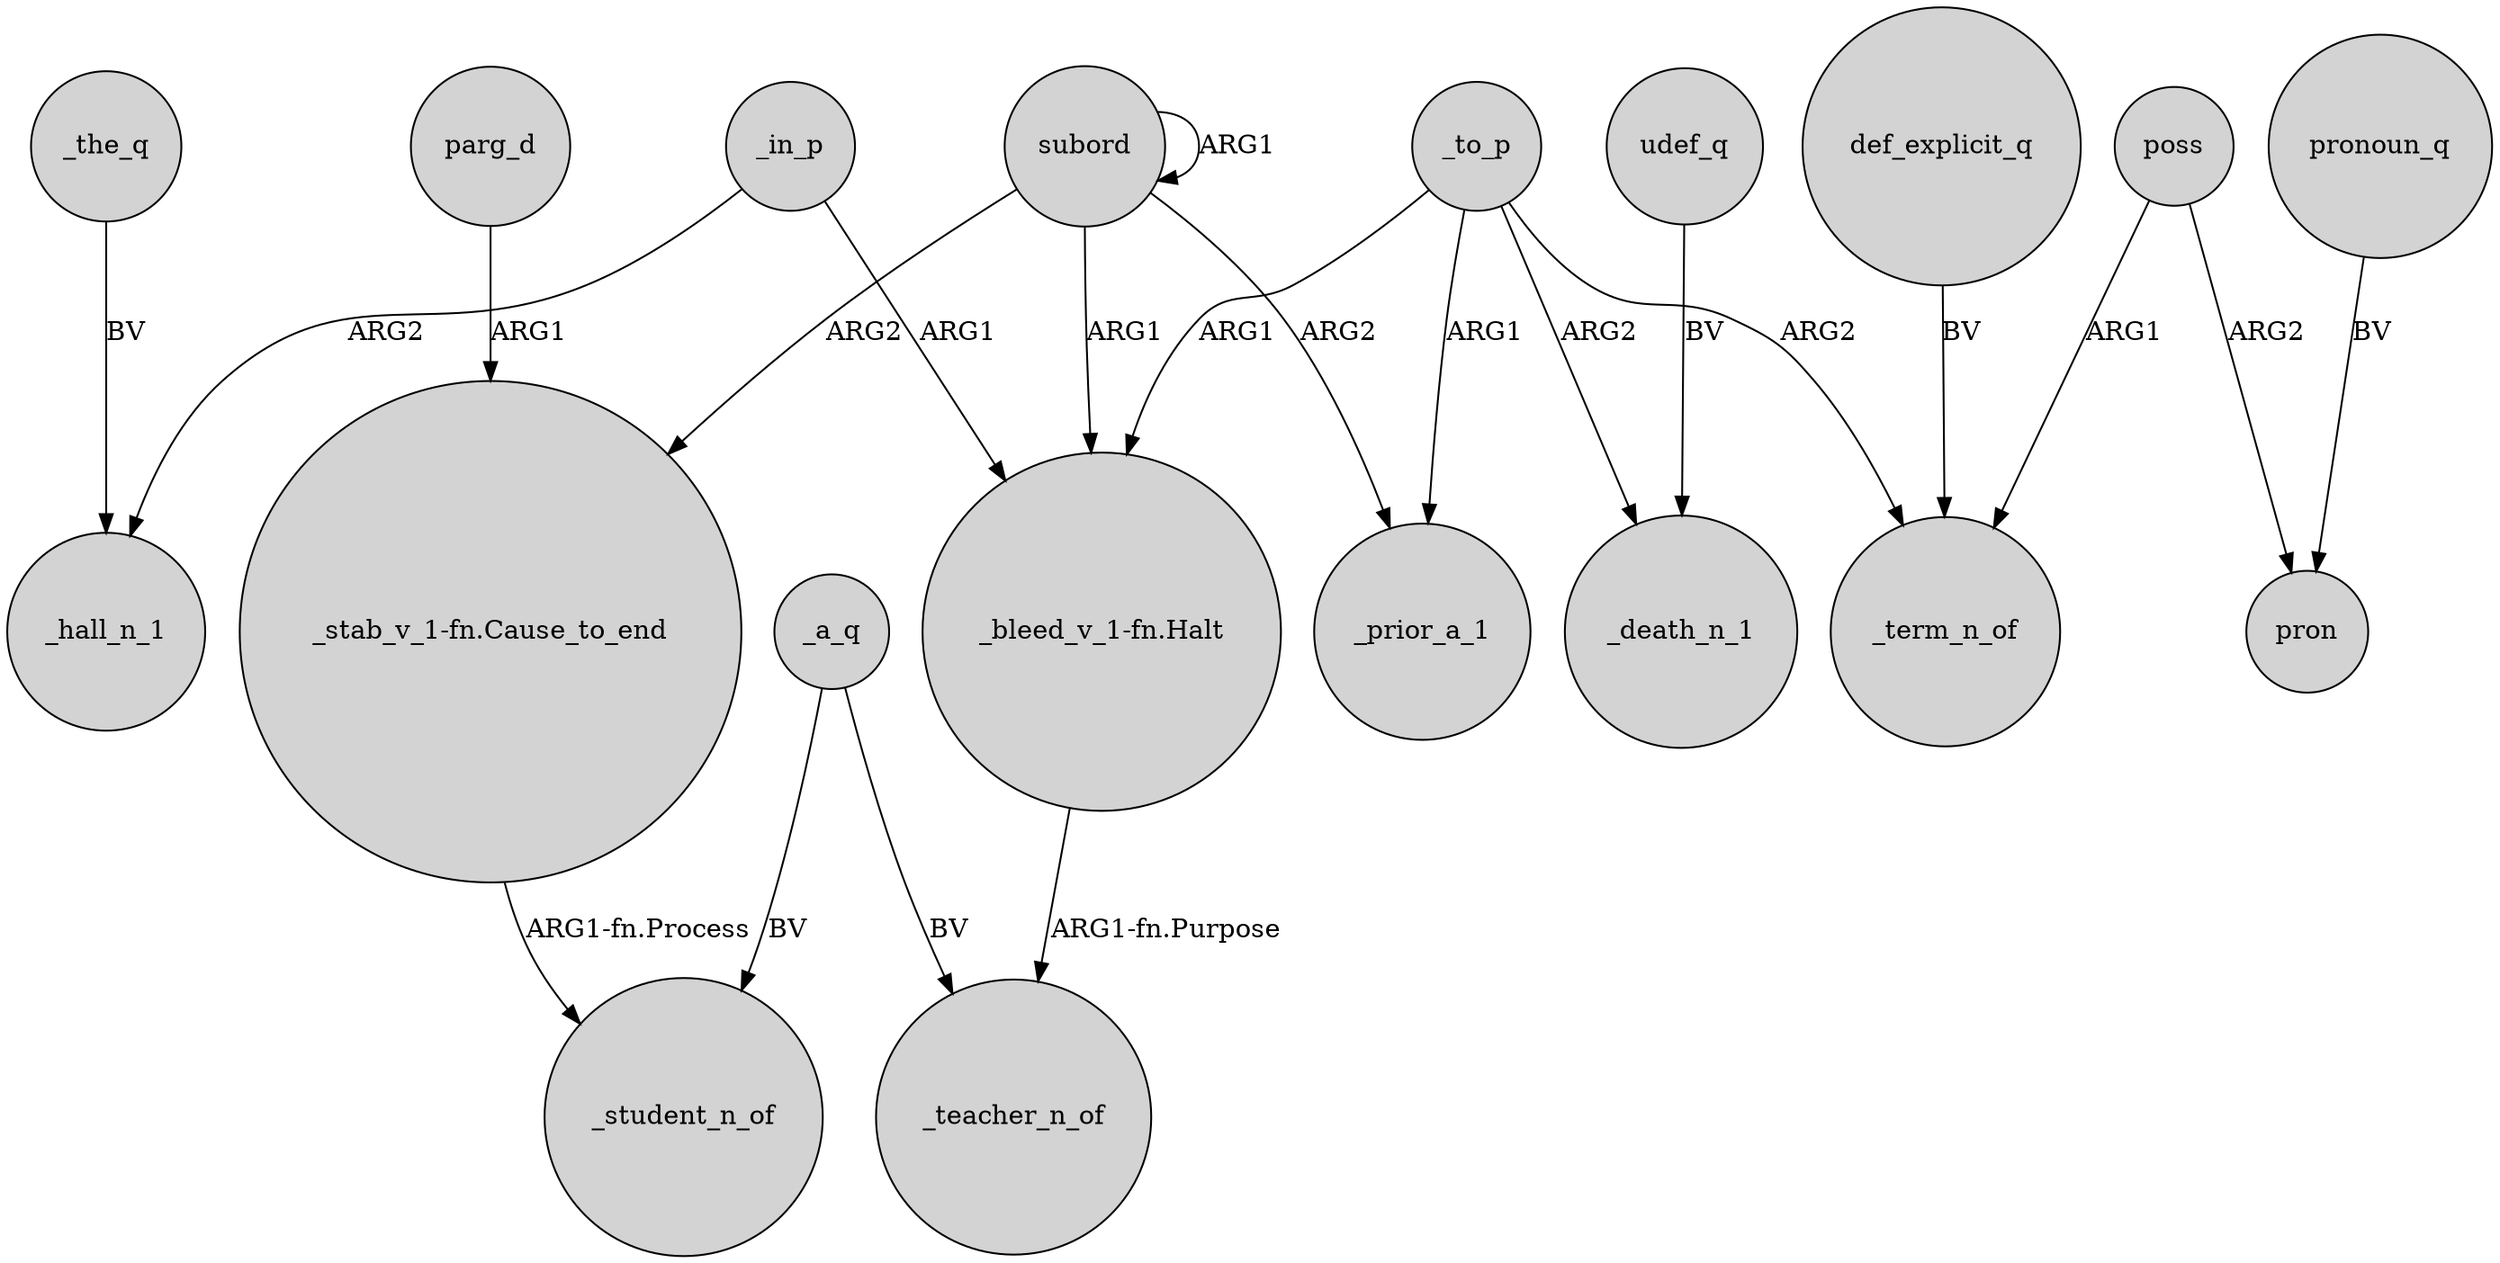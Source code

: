 digraph {
	node [shape=circle style=filled]
	_to_p -> "_bleed_v_1-fn.Halt" [label=ARG1]
	subord -> "_stab_v_1-fn.Cause_to_end" [label=ARG2]
	_to_p -> _prior_a_1 [label=ARG1]
	_in_p -> _hall_n_1 [label=ARG2]
	_the_q -> _hall_n_1 [label=BV]
	subord -> "_bleed_v_1-fn.Halt" [label=ARG1]
	def_explicit_q -> _term_n_of [label=BV]
	subord -> _prior_a_1 [label=ARG2]
	_to_p -> _term_n_of [label=ARG2]
	_to_p -> _death_n_1 [label=ARG2]
	"_stab_v_1-fn.Cause_to_end" -> _student_n_of [label="ARG1-fn.Process"]
	_a_q -> _student_n_of [label=BV]
	poss -> pron [label=ARG2]
	"_bleed_v_1-fn.Halt" -> _teacher_n_of [label="ARG1-fn.Purpose"]
	udef_q -> _death_n_1 [label=BV]
	poss -> _term_n_of [label=ARG1]
	parg_d -> "_stab_v_1-fn.Cause_to_end" [label=ARG1]
	pronoun_q -> pron [label=BV]
	_a_q -> _teacher_n_of [label=BV]
	_in_p -> "_bleed_v_1-fn.Halt" [label=ARG1]
	subord -> subord [label=ARG1]
}
